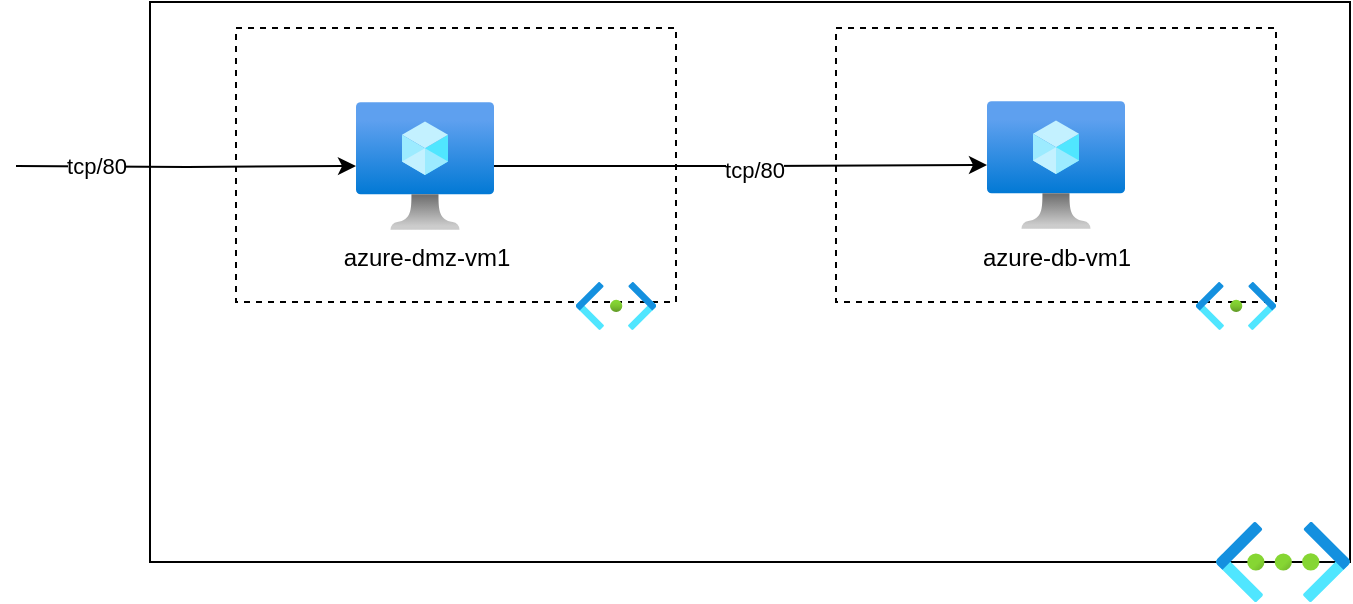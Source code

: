 <mxfile version="26.0.9">
  <diagram name="Page-1" id="VEScGJj6kjdA51jayB3L">
    <mxGraphModel dx="1314" dy="864" grid="1" gridSize="10" guides="1" tooltips="1" connect="1" arrows="1" fold="1" page="1" pageScale="1" pageWidth="1169" pageHeight="826" math="0" shadow="0">
      <root>
        <mxCell id="0" />
        <mxCell id="1" parent="0" />
        <mxCell id="ulIKPTaBYct5RGhZ4Fpl-2" value="" style="rounded=0;whiteSpace=wrap;html=1;" vertex="1" parent="1">
          <mxGeometry x="227" y="240" width="600" height="280" as="geometry" />
        </mxCell>
        <mxCell id="ulIKPTaBYct5RGhZ4Fpl-1" value="" style="image;aspect=fixed;html=1;points=[];align=center;fontSize=12;image=img/lib/azure2/networking/Virtual_Networks.svg;" vertex="1" parent="1">
          <mxGeometry x="760" y="500" width="67" height="40" as="geometry" />
        </mxCell>
        <mxCell id="ulIKPTaBYct5RGhZ4Fpl-3" value="" style="rounded=0;whiteSpace=wrap;html=1;dashed=1;" vertex="1" parent="1">
          <mxGeometry x="270" y="253" width="220" height="137" as="geometry" />
        </mxCell>
        <mxCell id="ulIKPTaBYct5RGhZ4Fpl-5" value="" style="rounded=0;whiteSpace=wrap;html=1;dashed=1;" vertex="1" parent="1">
          <mxGeometry x="570" y="253" width="220" height="137" as="geometry" />
        </mxCell>
        <mxCell id="ulIKPTaBYct5RGhZ4Fpl-10" style="edgeStyle=orthogonalEdgeStyle;rounded=0;orthogonalLoop=1;jettySize=auto;html=1;" edge="1" parent="1" source="ulIKPTaBYct5RGhZ4Fpl-6" target="ulIKPTaBYct5RGhZ4Fpl-7">
          <mxGeometry relative="1" as="geometry" />
        </mxCell>
        <mxCell id="ulIKPTaBYct5RGhZ4Fpl-13" value="tcp/80" style="edgeLabel;html=1;align=center;verticalAlign=middle;resizable=0;points=[];" vertex="1" connectable="0" parent="ulIKPTaBYct5RGhZ4Fpl-10">
          <mxGeometry x="0.057" y="-2" relative="1" as="geometry">
            <mxPoint as="offset" />
          </mxGeometry>
        </mxCell>
        <mxCell id="ulIKPTaBYct5RGhZ4Fpl-6" value="azure-dmz-vm1" style="image;aspect=fixed;html=1;points=[];align=center;fontSize=12;image=img/lib/azure2/compute/Virtual_Machine.svg;" vertex="1" parent="1">
          <mxGeometry x="330" y="290" width="69" height="64" as="geometry" />
        </mxCell>
        <mxCell id="ulIKPTaBYct5RGhZ4Fpl-7" value="azure-db-vm1" style="image;aspect=fixed;html=1;points=[];align=center;fontSize=12;image=img/lib/azure2/compute/Virtual_Machine.svg;" vertex="1" parent="1">
          <mxGeometry x="645.5" y="289.5" width="69" height="64" as="geometry" />
        </mxCell>
        <mxCell id="ulIKPTaBYct5RGhZ4Fpl-8" value="" style="image;aspect=fixed;html=1;points=[];align=center;fontSize=12;image=img/lib/azure2/networking/Subnet.svg;" vertex="1" parent="1">
          <mxGeometry x="440" y="380" width="40" height="23.95" as="geometry" />
        </mxCell>
        <mxCell id="ulIKPTaBYct5RGhZ4Fpl-9" value="" style="image;aspect=fixed;html=1;points=[];align=center;fontSize=12;image=img/lib/azure2/networking/Subnet.svg;" vertex="1" parent="1">
          <mxGeometry x="750" y="380" width="40" height="23.95" as="geometry" />
        </mxCell>
        <mxCell id="ulIKPTaBYct5RGhZ4Fpl-11" style="edgeStyle=orthogonalEdgeStyle;rounded=0;orthogonalLoop=1;jettySize=auto;html=1;" edge="1" parent="1" target="ulIKPTaBYct5RGhZ4Fpl-6">
          <mxGeometry relative="1" as="geometry">
            <mxPoint x="160" y="322" as="sourcePoint" />
            <mxPoint x="307" y="321" as="targetPoint" />
          </mxGeometry>
        </mxCell>
        <mxCell id="ulIKPTaBYct5RGhZ4Fpl-12" value="tcp/80" style="edgeLabel;html=1;align=center;verticalAlign=middle;resizable=0;points=[];" vertex="1" connectable="0" parent="ulIKPTaBYct5RGhZ4Fpl-11">
          <mxGeometry x="0.261" y="-2" relative="1" as="geometry">
            <mxPoint x="-67" y="-2" as="offset" />
          </mxGeometry>
        </mxCell>
      </root>
    </mxGraphModel>
  </diagram>
</mxfile>
